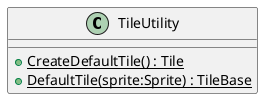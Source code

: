 @startuml
class TileUtility {
    + {static} CreateDefaultTile() : Tile
    + {static} DefaultTile(sprite:Sprite) : TileBase
}
@enduml
